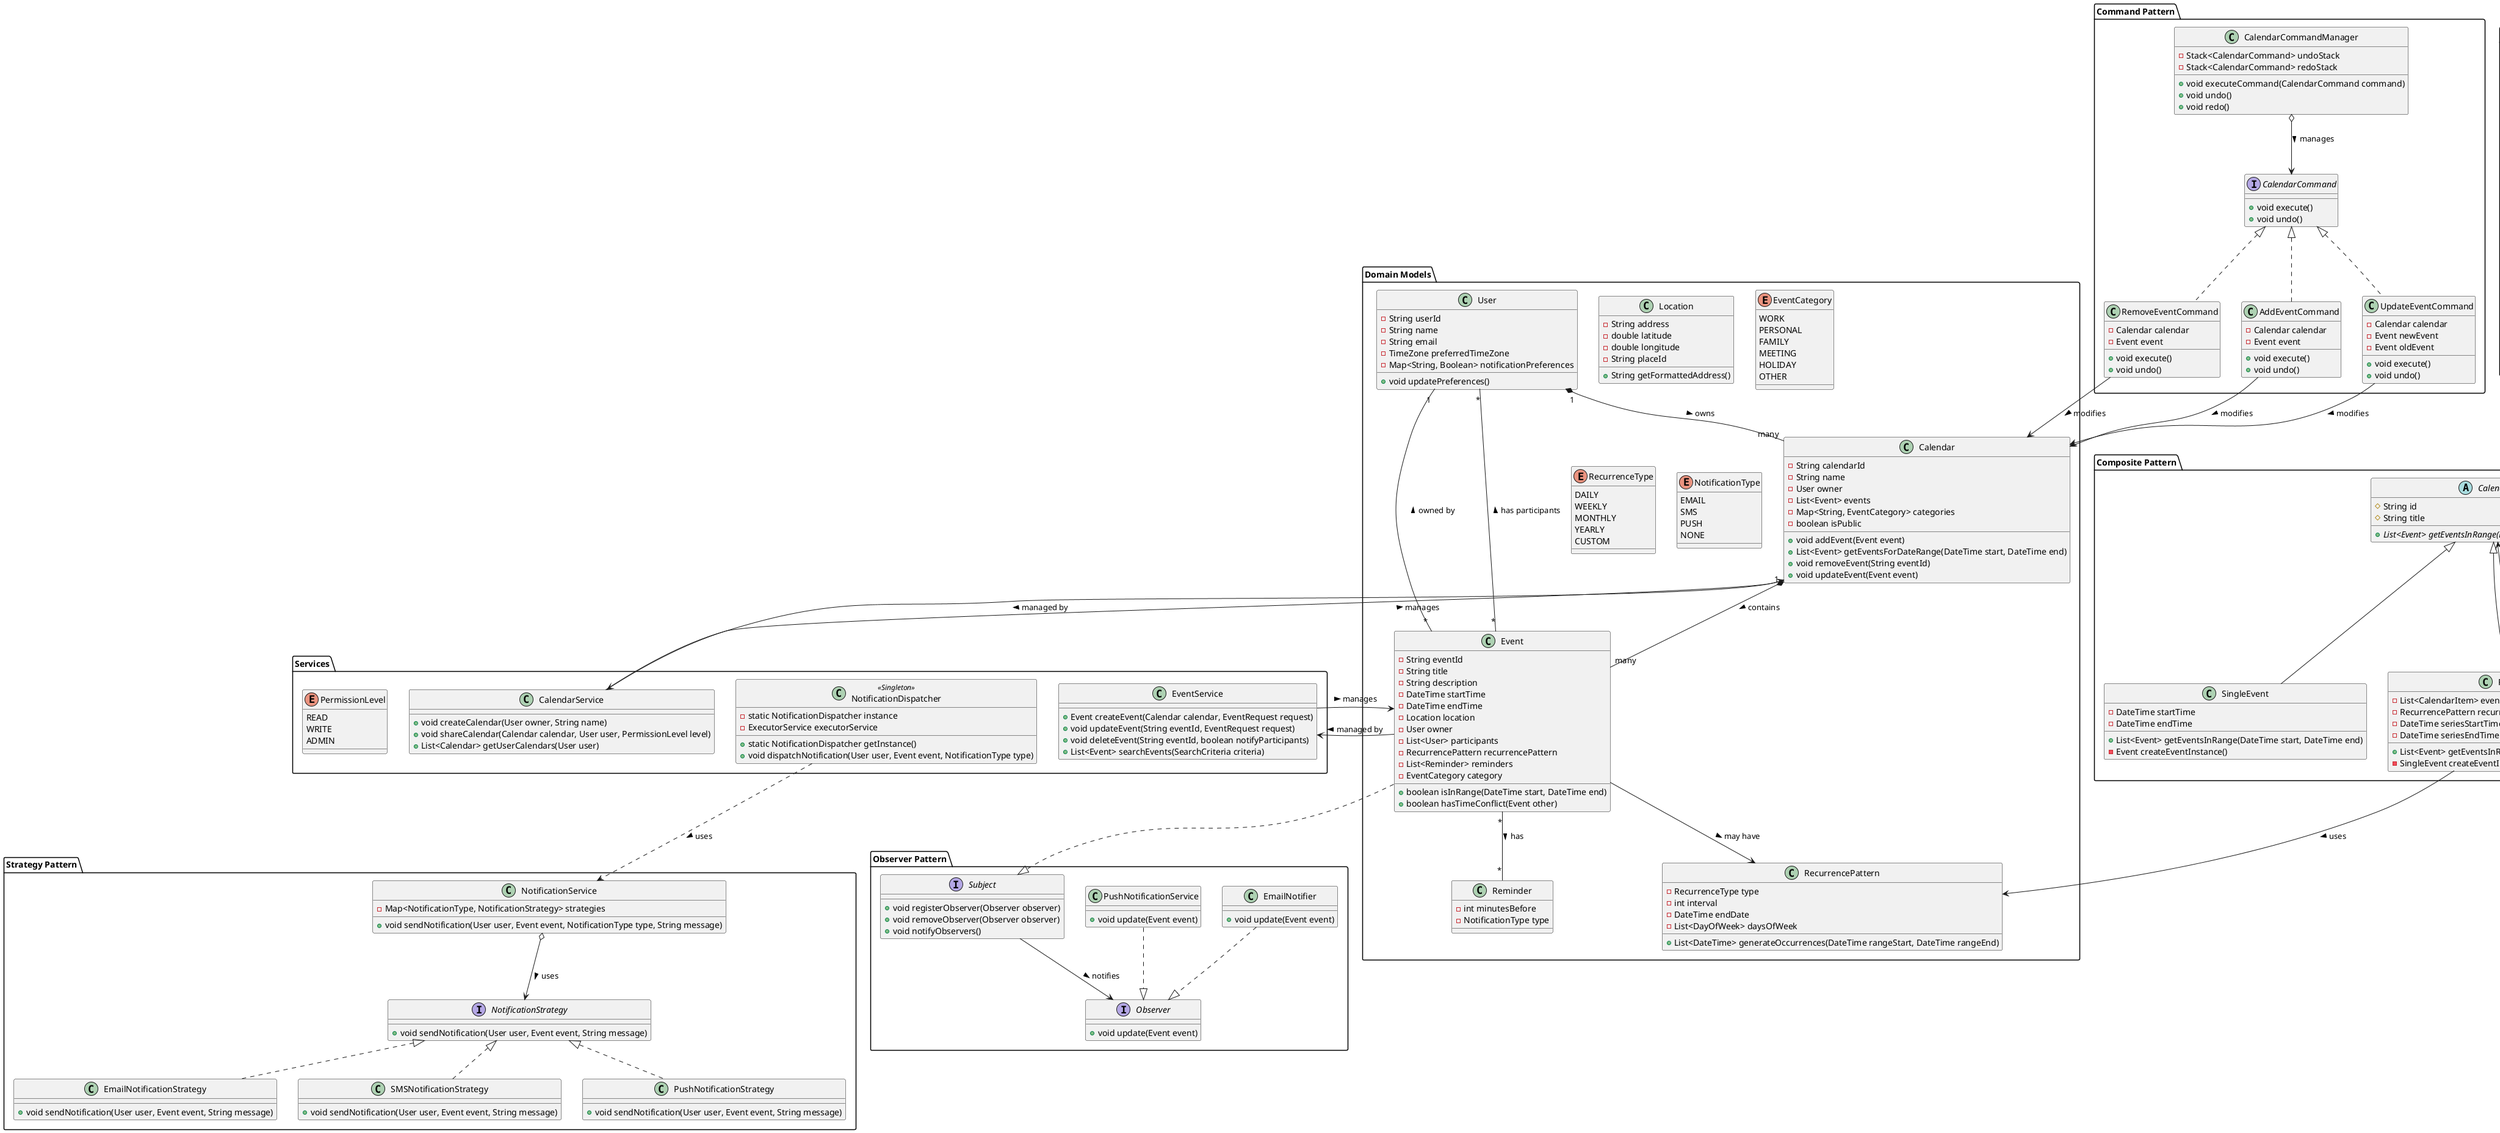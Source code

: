 Requirements
1. user management
2. user be able to create events
    1. recurrence (daily, weekly, monthly)
    2. participants list
    2. remider : before (15 min )
    3. notification to the user
3. Participants
    1. RSVP : Accept / Reject / Tentative
    2. sugest new Time (future scope)

Contracts :

POST /api/event
{
    titile:
    description:
    location:
    gyhb h
}

GET /domain/v1/event/{eventId}
put /domain/v1/event/{eventId}
patch /domain/v1/event/{eventId} {status: accept}
delete /domain/v1/event/{eventId} (cancel)

calender
GET /domain/v1/calendar?view=daily&startDate=



@startuml Calendar Application Class Diagram

' Core domain models
package "Domain Models" {
  class User {
    -String userId
    -String name
    -String email
    -TimeZone preferredTimeZone
    -Map<String, Boolean> notificationPreferences
    +void updatePreferences()
  }

  class Event {
    -String eventId
    -String title
    -String description
    -DateTime startTime
    -DateTime endTime
    -Location location
    -User owner
    -List<User> participants
    -RecurrencePattern recurrencePattern
    -List<Reminder> reminders
    -EventCategory category
    +boolean isInRange(DateTime start, DateTime end)
    +boolean hasTimeConflict(Event other)
  }

  class Calendar {
    -String calendarId
    -String name
    -User owner
    -List<Event> events
    -Map<String, EventCategory> categories
    -boolean isPublic
    +void addEvent(Event event)
    +List<Event> getEventsForDateRange(DateTime start, DateTime end)
    +void removeEvent(String eventId)
    +void updateEvent(Event event)
  }

  class Location {
    -String address
    -double latitude
    -double longitude
    -String placeId
    +String getFormattedAddress()
  }

  enum EventCategory {
    WORK
    PERSONAL
    FAMILY
    MEETING
    HOLIDAY
    OTHER
  }

  enum RecurrenceType {
    DAILY
    WEEKLY
    MONTHLY
    YEARLY
    CUSTOM
  }

  class RecurrencePattern {
    -RecurrenceType type
    -int interval
    -DateTime endDate
    -List<DayOfWeek> daysOfWeek
    +List<DateTime> generateOccurrences(DateTime rangeStart, DateTime rangeEnd)
  }

  class Reminder {
    -int minutesBefore
    -NotificationType type
  }

  enum NotificationType {
    EMAIL
    SMS
    PUSH
    NONE
  }
}

' Observer Pattern
package "Observer Pattern" {
  interface Subject {
    +void registerObserver(Observer observer)
    +void removeObserver(Observer observer)
    +void notifyObservers()
  }

  interface Observer {
    +void update(Event event)
  }

  class EmailNotifier {
    +void update(Event event)
  }

  class PushNotificationService {
    +void update(Event event)
  }

  Event ..|> Subject
  EmailNotifier ..|> Observer
  PushNotificationService ..|> Observer
  Subject --> Observer : notifies >
}

' Factory Pattern
package "Factory Pattern" {
  abstract class CalendarView {
    #DateTime focusDate
    #User viewer
    +{abstract} List<Event> renderEvents()
    +{abstract} String getViewName()
  }

  class DayView {
    +List<Event> renderEvents()
    +String getViewName()
  }

  class WeekView {
    +List<Event> renderEvents()
    +String getViewName()
  }

  class MonthView {
    +List<Event> renderEvents()
    +String getViewName()
  }

  class YearView {
    +List<Event> renderEvents()
    +String getViewName()
  }

  class CalendarViewFactory {
    +{static} CalendarView createView(ViewType type, DateTime focusDate, User viewer)
  }

  enum ViewType {
    DAY
    WEEK
    MONTH
    YEAR
  }

  CalendarView <|-- DayView
  CalendarView <|-- WeekView
  CalendarView <|-- MonthView
  CalendarView <|-- YearView
  CalendarViewFactory ..> CalendarView : creates >
  CalendarViewFactory --> ViewType : uses >
}

' Strategy Pattern
package "Strategy Pattern" {
  interface NotificationStrategy {
    +void sendNotification(User user, Event event, String message)
  }

  class EmailNotificationStrategy {
    +void sendNotification(User user, Event event, String message)
  }

  class SMSNotificationStrategy {
    +void sendNotification(User user, Event event, String message)
  }

  class PushNotificationStrategy {
    +void sendNotification(User user, Event event, String message)
  }

  class NotificationService {
    -Map<NotificationType, NotificationStrategy> strategies
    +void sendNotification(User user, Event event, NotificationType type, String message)
  }

  NotificationStrategy <|.. EmailNotificationStrategy
  NotificationStrategy <|.. SMSNotificationStrategy
  NotificationStrategy <|.. PushNotificationStrategy
  NotificationService o--> NotificationStrategy : uses >
}

' Composite Pattern
package "Composite Pattern" {
  abstract class CalendarItem {
    #String id
    #String title
    +{abstract} List<Event> getEventsInRange(DateTime start, DateTime end)
  }

  class SingleEvent {
    -DateTime startTime
    -DateTime endTime
    +List<Event> getEventsInRange(DateTime start, DateTime end)
    -Event createEventInstance()
  }

  class RecurringEvent {
    -List<CalendarItem> eventInstances
    -RecurrencePattern recurrencePattern
    -DateTime seriesStartTime
    -DateTime seriesEndTime
    +List<Event> getEventsInRange(DateTime start, DateTime end)
    -SingleEvent createEventInstance(DateTime occurrence)
  }

  CalendarItem <|-- SingleEvent
  CalendarItem <|-- RecurringEvent
  RecurringEvent o--> CalendarItem : contains >
  RecurringEvent --> RecurrencePattern : uses >
}

' Command Pattern
package "Command Pattern" {
  interface CalendarCommand {
    +void execute()
    +void undo()
  }

  class AddEventCommand {
    -Calendar calendar
    -Event event
    +void execute()
    +void undo()
  }

  class UpdateEventCommand {
    -Calendar calendar
    -Event newEvent
    -Event oldEvent
    +void execute()
    +void undo()
  }

  class RemoveEventCommand {
    -Calendar calendar
    -Event event
    +void execute()
    +void undo()
  }

  class CalendarCommandManager {
    -Stack<CalendarCommand> undoStack
    -Stack<CalendarCommand> redoStack
    +void executeCommand(CalendarCommand command)
    +void undo()
    +void redo()
  }

  CalendarCommand <|.. AddEventCommand
  CalendarCommand <|.. UpdateEventCommand
  CalendarCommand <|.. RemoveEventCommand
  CalendarCommandManager o--> CalendarCommand : manages >
  AddEventCommand --> Calendar : modifies >
  UpdateEventCommand --> Calendar : modifies >
  RemoveEventCommand --> Calendar : modifies >
}

' Services
package "Services" {
  class NotificationDispatcher <<Singleton>> {
    -static NotificationDispatcher instance
    -ExecutorService executorService
    +static NotificationDispatcher getInstance()
    +void dispatchNotification(User user, Event event, NotificationType type)
  }

  class CalendarService {
    +void createCalendar(User owner, String name)
    +void shareCalendar(Calendar calendar, User user, PermissionLevel level)
    +List<Calendar> getUserCalendars(User user)
  }

  class EventService {
    +Event createEvent(Calendar calendar, EventRequest request)
    +void updateEvent(String eventId, EventRequest request)
    +void deleteEvent(String eventId, boolean notifyParticipants)
    +List<Event> searchEvents(SearchCriteria criteria)
  }

  enum PermissionLevel {
    READ
    WRITE
    ADMIN
  }

  CalendarService --> Calendar : manages >
  EventService --> Event : manages >
  NotificationDispatcher ..> NotificationService : uses >
}

' Relationships between different packages
User "1" *-- "many" Calendar : owns >
Calendar "1" *-- "many" Event : contains >
Event "*" -- "1" User : owned by >
Event "*" -- "*" User : has participants >
Event --> RecurrencePattern : may have >
Event "*" -- "*" Reminder : has >
Calendar --> CalendarService : managed by >
Event --> EventService : managed by >

@enduml